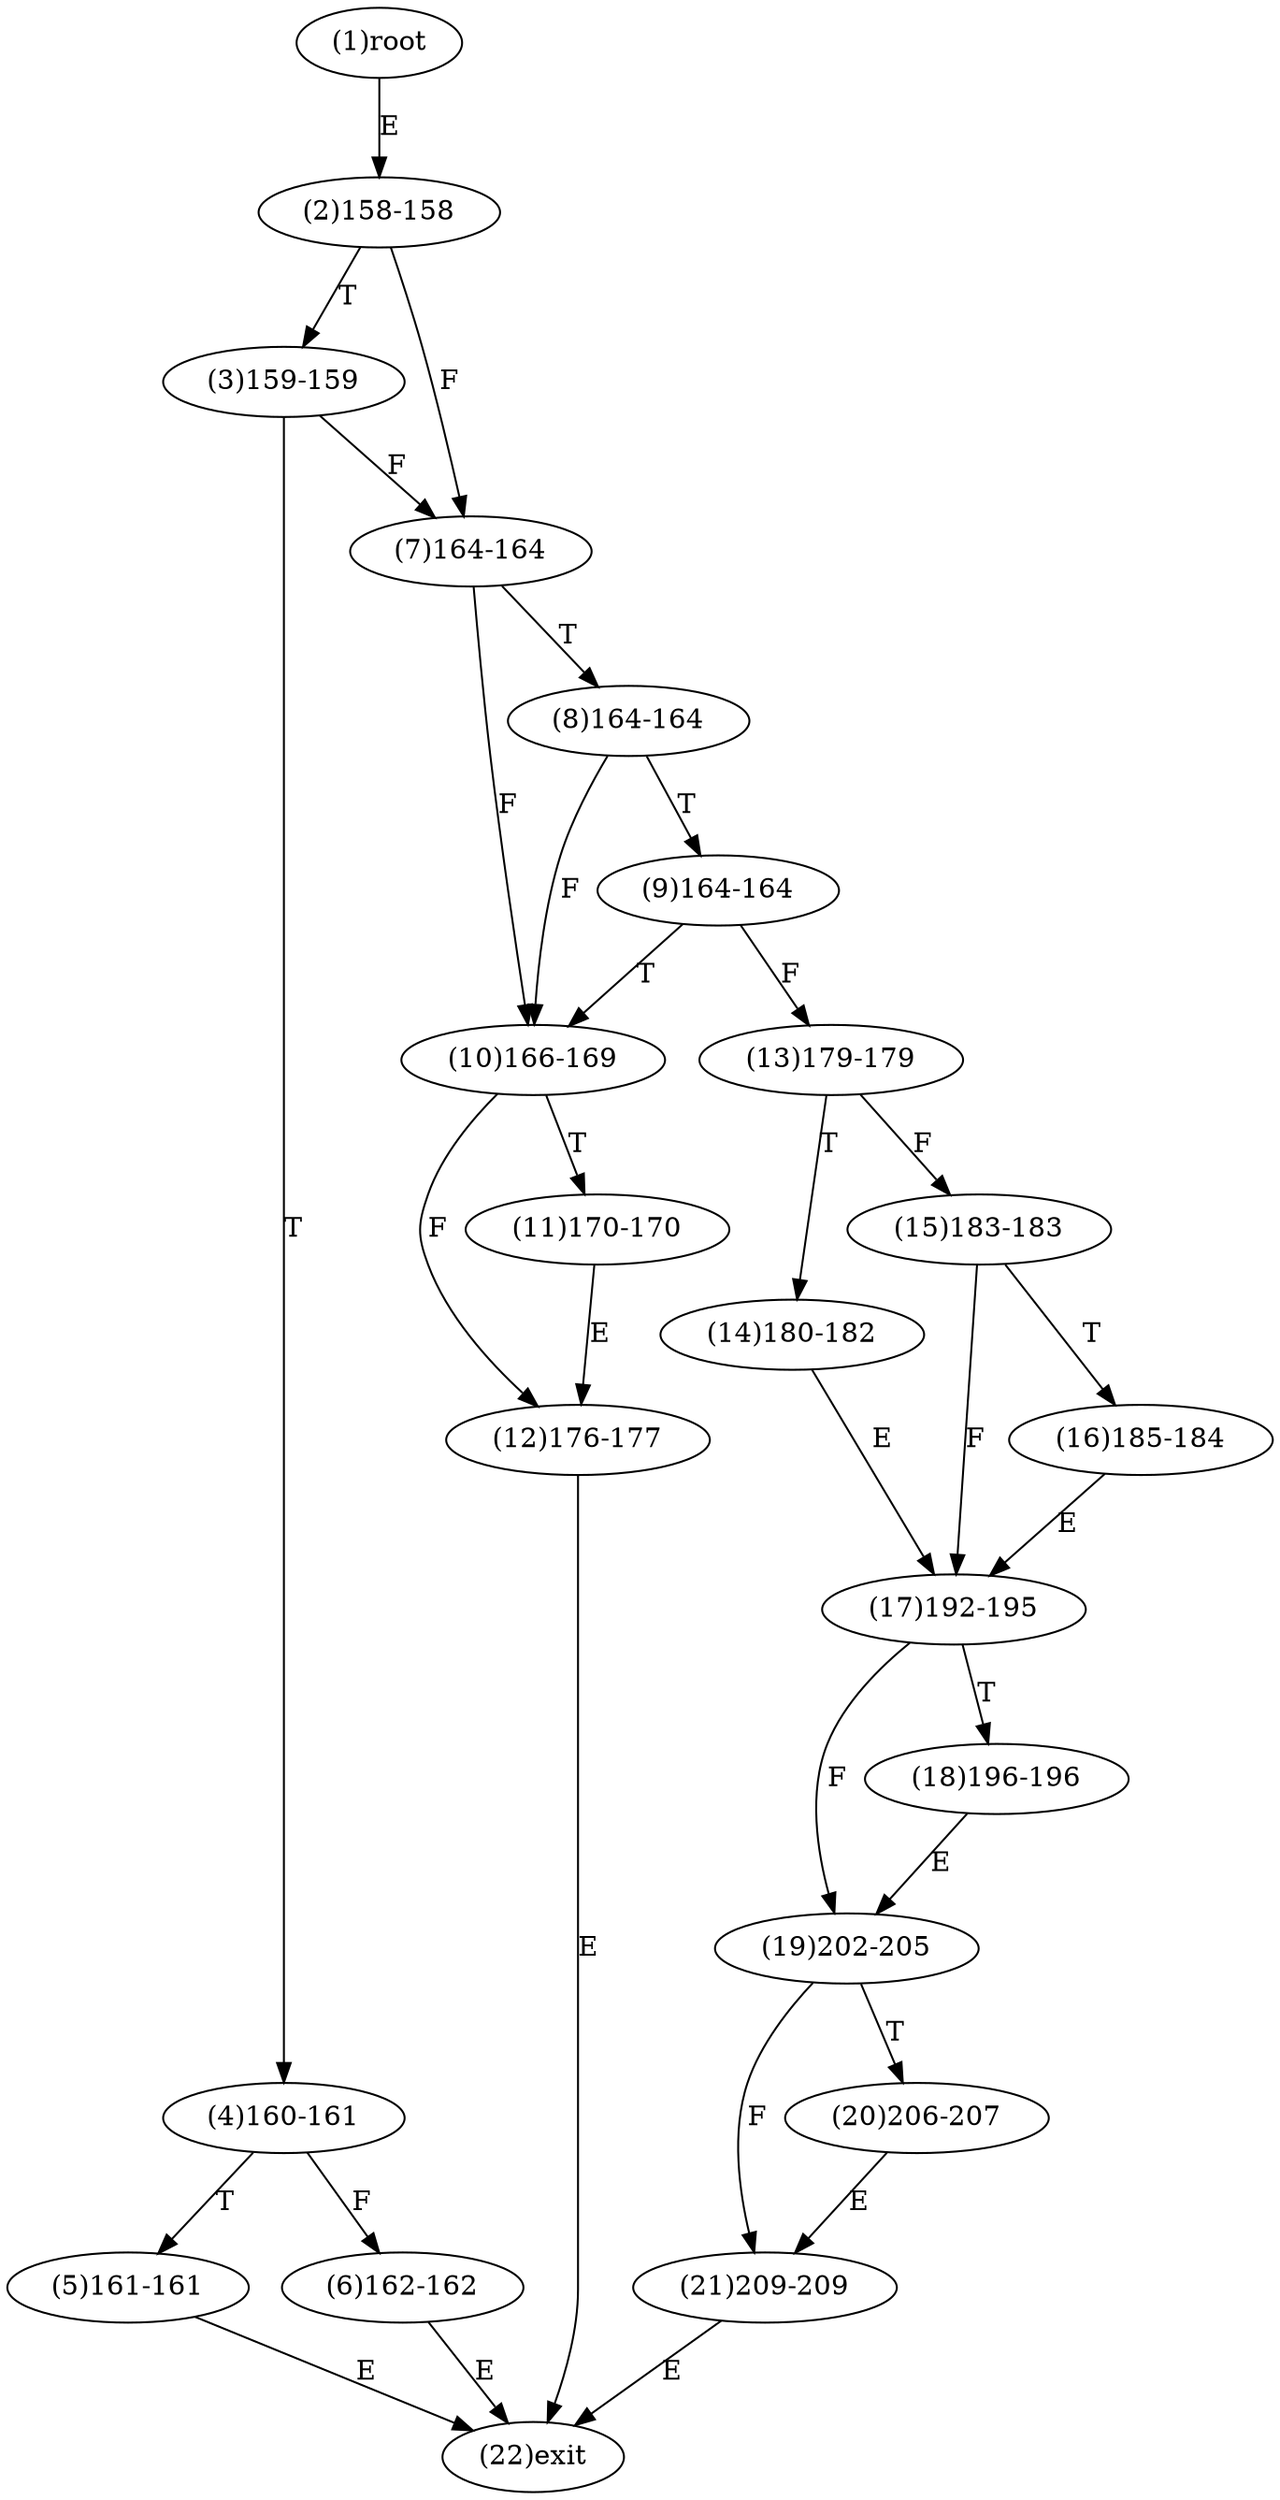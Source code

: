 digraph "" { 
1[ label="(1)root"];
2[ label="(2)158-158"];
3[ label="(3)159-159"];
4[ label="(4)160-161"];
5[ label="(5)161-161"];
6[ label="(6)162-162"];
7[ label="(7)164-164"];
8[ label="(8)164-164"];
9[ label="(9)164-164"];
10[ label="(10)166-169"];
11[ label="(11)170-170"];
12[ label="(12)176-177"];
13[ label="(13)179-179"];
14[ label="(14)180-182"];
15[ label="(15)183-183"];
17[ label="(17)192-195"];
16[ label="(16)185-184"];
19[ label="(19)202-205"];
18[ label="(18)196-196"];
21[ label="(21)209-209"];
20[ label="(20)206-207"];
22[ label="(22)exit"];
1->2[ label="E"];
2->7[ label="F"];
2->3[ label="T"];
3->7[ label="F"];
3->4[ label="T"];
4->6[ label="F"];
4->5[ label="T"];
5->22[ label="E"];
6->22[ label="E"];
7->10[ label="F"];
7->8[ label="T"];
8->10[ label="F"];
8->9[ label="T"];
9->13[ label="F"];
9->10[ label="T"];
10->12[ label="F"];
10->11[ label="T"];
11->12[ label="E"];
12->22[ label="E"];
13->15[ label="F"];
13->14[ label="T"];
14->17[ label="E"];
15->17[ label="F"];
15->16[ label="T"];
16->17[ label="E"];
17->19[ label="F"];
17->18[ label="T"];
18->19[ label="E"];
19->21[ label="F"];
19->20[ label="T"];
20->21[ label="E"];
21->22[ label="E"];
}